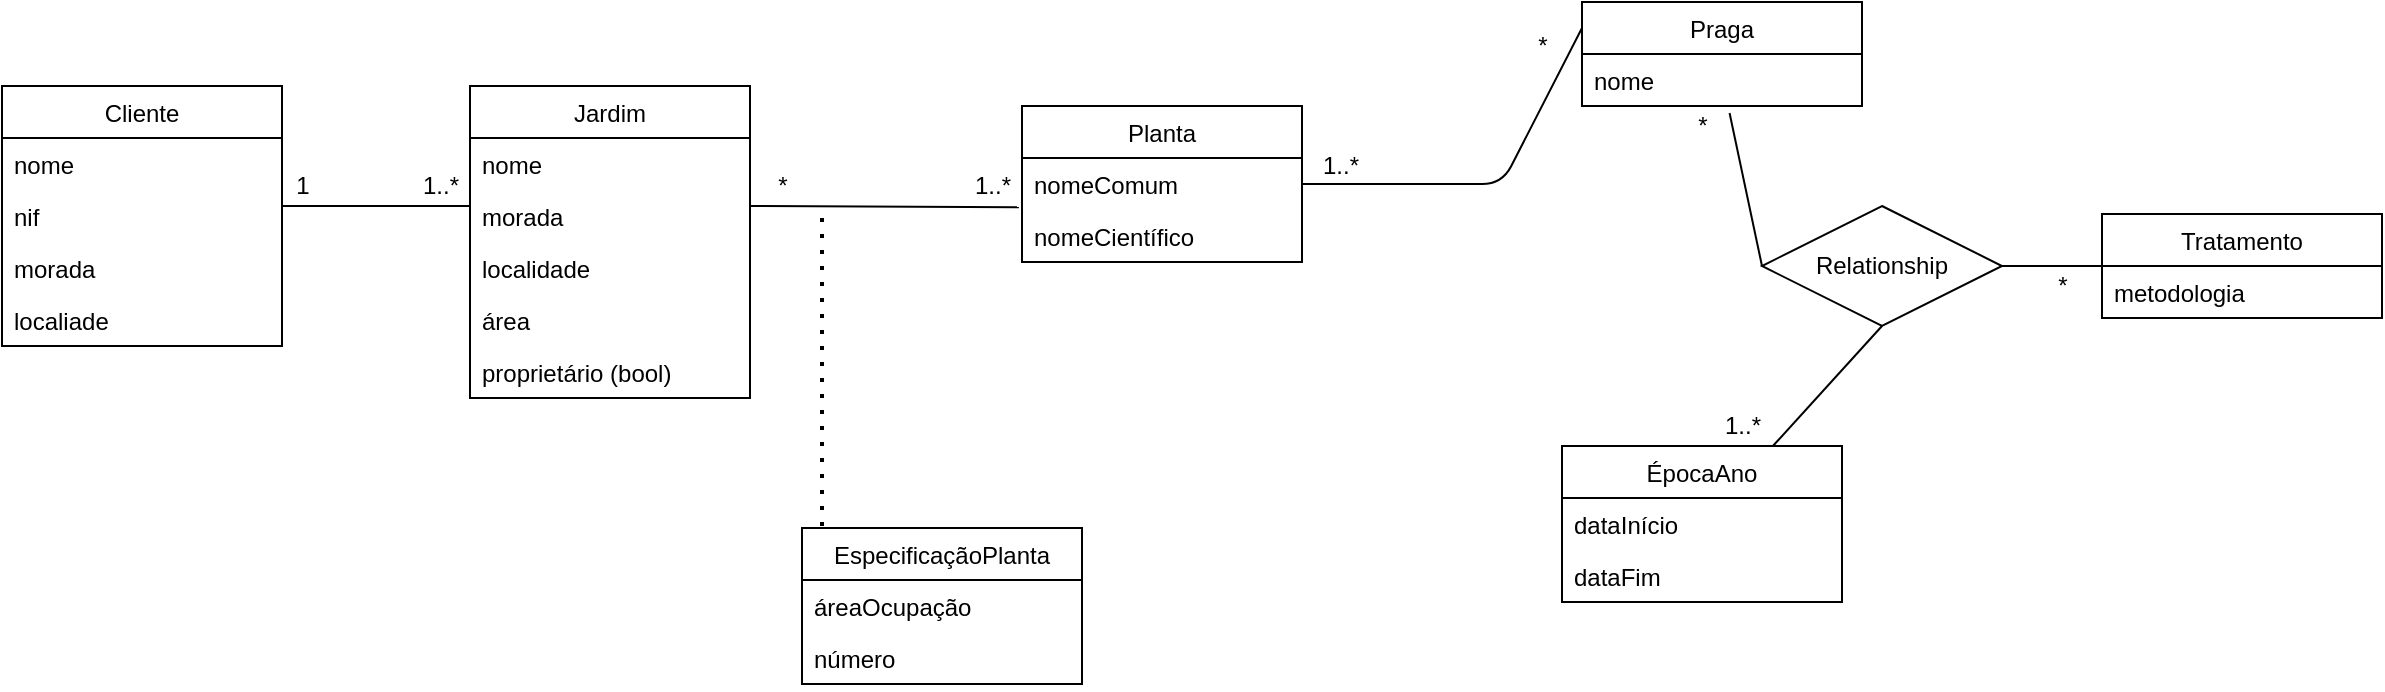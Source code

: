 <mxfile version="14.4.2" type="device"><diagram id="lZBhsay_3_AuSrndhIEM" name="Page-1"><mxGraphModel dx="1221" dy="645" grid="1" gridSize="10" guides="1" tooltips="1" connect="1" arrows="1" fold="1" page="1" pageScale="1" pageWidth="827" pageHeight="1169" math="0" shadow="0"><root><mxCell id="0"/><mxCell id="1" parent="0"/><mxCell id="I-yicv9jdQP6VU9NY00e-1" value="Cliente" style="swimlane;fontStyle=0;childLayout=stackLayout;horizontal=1;startSize=26;fillColor=none;horizontalStack=0;resizeParent=1;resizeParentMax=0;resizeLast=0;collapsible=1;marginBottom=0;" parent="1" vertex="1"><mxGeometry x="110" y="130" width="140" height="130" as="geometry"/></mxCell><mxCell id="I-yicv9jdQP6VU9NY00e-2" value="nome" style="text;strokeColor=none;fillColor=none;align=left;verticalAlign=top;spacingLeft=4;spacingRight=4;overflow=hidden;rotatable=0;points=[[0,0.5],[1,0.5]];portConstraint=eastwest;" parent="I-yicv9jdQP6VU9NY00e-1" vertex="1"><mxGeometry y="26" width="140" height="26" as="geometry"/></mxCell><mxCell id="I-yicv9jdQP6VU9NY00e-3" value="nif" style="text;strokeColor=none;fillColor=none;align=left;verticalAlign=top;spacingLeft=4;spacingRight=4;overflow=hidden;rotatable=0;points=[[0,0.5],[1,0.5]];portConstraint=eastwest;" parent="I-yicv9jdQP6VU9NY00e-1" vertex="1"><mxGeometry y="52" width="140" height="26" as="geometry"/></mxCell><mxCell id="I-yicv9jdQP6VU9NY00e-4" value="morada" style="text;strokeColor=none;fillColor=none;align=left;verticalAlign=top;spacingLeft=4;spacingRight=4;overflow=hidden;rotatable=0;points=[[0,0.5],[1,0.5]];portConstraint=eastwest;" parent="I-yicv9jdQP6VU9NY00e-1" vertex="1"><mxGeometry y="78" width="140" height="26" as="geometry"/></mxCell><mxCell id="I-yicv9jdQP6VU9NY00e-5" value="localiade" style="text;strokeColor=none;fillColor=none;align=left;verticalAlign=top;spacingLeft=4;spacingRight=4;overflow=hidden;rotatable=0;points=[[0,0.5],[1,0.5]];portConstraint=eastwest;" parent="I-yicv9jdQP6VU9NY00e-1" vertex="1"><mxGeometry y="104" width="140" height="26" as="geometry"/></mxCell><mxCell id="I-yicv9jdQP6VU9NY00e-6" value="Jardim" style="swimlane;fontStyle=0;childLayout=stackLayout;horizontal=1;startSize=26;fillColor=none;horizontalStack=0;resizeParent=1;resizeParentMax=0;resizeLast=0;collapsible=1;marginBottom=0;" parent="1" vertex="1"><mxGeometry x="344" y="130" width="140" height="156" as="geometry"/></mxCell><mxCell id="I-yicv9jdQP6VU9NY00e-7" value="nome" style="text;strokeColor=none;fillColor=none;align=left;verticalAlign=top;spacingLeft=4;spacingRight=4;overflow=hidden;rotatable=0;points=[[0,0.5],[1,0.5]];portConstraint=eastwest;" parent="I-yicv9jdQP6VU9NY00e-6" vertex="1"><mxGeometry y="26" width="140" height="26" as="geometry"/></mxCell><mxCell id="I-yicv9jdQP6VU9NY00e-8" value="morada" style="text;strokeColor=none;fillColor=none;align=left;verticalAlign=top;spacingLeft=4;spacingRight=4;overflow=hidden;rotatable=0;points=[[0,0.5],[1,0.5]];portConstraint=eastwest;" parent="I-yicv9jdQP6VU9NY00e-6" vertex="1"><mxGeometry y="52" width="140" height="26" as="geometry"/></mxCell><mxCell id="I-yicv9jdQP6VU9NY00e-9" value="localidade" style="text;strokeColor=none;fillColor=none;align=left;verticalAlign=top;spacingLeft=4;spacingRight=4;overflow=hidden;rotatable=0;points=[[0,0.5],[1,0.5]];portConstraint=eastwest;" parent="I-yicv9jdQP6VU9NY00e-6" vertex="1"><mxGeometry y="78" width="140" height="26" as="geometry"/></mxCell><mxCell id="I-yicv9jdQP6VU9NY00e-10" value="área" style="text;strokeColor=none;fillColor=none;align=left;verticalAlign=top;spacingLeft=4;spacingRight=4;overflow=hidden;rotatable=0;points=[[0,0.5],[1,0.5]];portConstraint=eastwest;" parent="I-yicv9jdQP6VU9NY00e-6" vertex="1"><mxGeometry y="104" width="140" height="26" as="geometry"/></mxCell><mxCell id="I-yicv9jdQP6VU9NY00e-11" value="proprietário (bool)" style="text;strokeColor=none;fillColor=none;align=left;verticalAlign=top;spacingLeft=4;spacingRight=4;overflow=hidden;rotatable=0;points=[[0,0.5],[1,0.5]];portConstraint=eastwest;" parent="I-yicv9jdQP6VU9NY00e-6" vertex="1"><mxGeometry y="130" width="140" height="26" as="geometry"/></mxCell><mxCell id="I-yicv9jdQP6VU9NY00e-12" value="" style="endArrow=none;html=1;entryX=0;entryY=0.308;entryDx=0;entryDy=0;entryPerimeter=0;" parent="1" target="I-yicv9jdQP6VU9NY00e-8" edge="1"><mxGeometry width="50" height="50" relative="1" as="geometry"><mxPoint x="250" y="190" as="sourcePoint"/><mxPoint x="440" y="260" as="targetPoint"/></mxGeometry></mxCell><mxCell id="I-yicv9jdQP6VU9NY00e-14" value="1" style="text;html=1;align=center;verticalAlign=middle;resizable=0;points=[];autosize=1;" parent="1" vertex="1"><mxGeometry x="250" y="170" width="20" height="20" as="geometry"/></mxCell><mxCell id="I-yicv9jdQP6VU9NY00e-15" value="1..*" style="text;html=1;align=center;verticalAlign=middle;resizable=0;points=[];autosize=1;" parent="1" vertex="1"><mxGeometry x="314" y="170" width="30" height="20" as="geometry"/></mxCell><mxCell id="I-yicv9jdQP6VU9NY00e-16" value="Planta" style="swimlane;fontStyle=0;childLayout=stackLayout;horizontal=1;startSize=26;fillColor=none;horizontalStack=0;resizeParent=1;resizeParentMax=0;resizeLast=0;collapsible=1;marginBottom=0;" parent="1" vertex="1"><mxGeometry x="620" y="140" width="140" height="78" as="geometry"/></mxCell><mxCell id="I-yicv9jdQP6VU9NY00e-17" value="nomeComum&#10;" style="text;strokeColor=none;fillColor=none;align=left;verticalAlign=top;spacingLeft=4;spacingRight=4;overflow=hidden;rotatable=0;points=[[0,0.5],[1,0.5]];portConstraint=eastwest;" parent="I-yicv9jdQP6VU9NY00e-16" vertex="1"><mxGeometry y="26" width="140" height="26" as="geometry"/></mxCell><mxCell id="I-yicv9jdQP6VU9NY00e-18" value="nomeCientífico" style="text;strokeColor=none;fillColor=none;align=left;verticalAlign=top;spacingLeft=4;spacingRight=4;overflow=hidden;rotatable=0;points=[[0,0.5],[1,0.5]];portConstraint=eastwest;" parent="I-yicv9jdQP6VU9NY00e-16" vertex="1"><mxGeometry y="52" width="140" height="26" as="geometry"/></mxCell><mxCell id="I-yicv9jdQP6VU9NY00e-20" value="" style="endArrow=none;html=1;entryX=-0.011;entryY=-0.054;entryDx=0;entryDy=0;entryPerimeter=0;" parent="1" target="I-yicv9jdQP6VU9NY00e-18" edge="1"><mxGeometry width="50" height="50" relative="1" as="geometry"><mxPoint x="484" y="190" as="sourcePoint"/><mxPoint x="440" y="260" as="targetPoint"/></mxGeometry></mxCell><mxCell id="I-yicv9jdQP6VU9NY00e-21" value="" style="endArrow=none;dashed=1;html=1;dashPattern=1 3;strokeWidth=2;" parent="1" edge="1"><mxGeometry width="50" height="50" relative="1" as="geometry"><mxPoint x="520" y="350" as="sourcePoint"/><mxPoint x="520" y="190" as="targetPoint"/></mxGeometry></mxCell><mxCell id="I-yicv9jdQP6VU9NY00e-22" value="EspecificaçãoPlanta" style="swimlane;fontStyle=0;childLayout=stackLayout;horizontal=1;startSize=26;fillColor=none;horizontalStack=0;resizeParent=1;resizeParentMax=0;resizeLast=0;collapsible=1;marginBottom=0;" parent="1" vertex="1"><mxGeometry x="510" y="351" width="140" height="78" as="geometry"/></mxCell><mxCell id="I-yicv9jdQP6VU9NY00e-23" value="áreaOcupação" style="text;strokeColor=none;fillColor=none;align=left;verticalAlign=top;spacingLeft=4;spacingRight=4;overflow=hidden;rotatable=0;points=[[0,0.5],[1,0.5]];portConstraint=eastwest;" parent="I-yicv9jdQP6VU9NY00e-22" vertex="1"><mxGeometry y="26" width="140" height="26" as="geometry"/></mxCell><mxCell id="I-yicv9jdQP6VU9NY00e-24" value="número" style="text;strokeColor=none;fillColor=none;align=left;verticalAlign=top;spacingLeft=4;spacingRight=4;overflow=hidden;rotatable=0;points=[[0,0.5],[1,0.5]];portConstraint=eastwest;" parent="I-yicv9jdQP6VU9NY00e-22" vertex="1"><mxGeometry y="52" width="140" height="26" as="geometry"/></mxCell><mxCell id="I-yicv9jdQP6VU9NY00e-26" value="1..*" style="text;html=1;align=center;verticalAlign=middle;resizable=0;points=[];autosize=1;" parent="1" vertex="1"><mxGeometry x="590" y="170" width="30" height="20" as="geometry"/></mxCell><mxCell id="I-yicv9jdQP6VU9NY00e-30" value="*" style="text;html=1;align=center;verticalAlign=middle;resizable=0;points=[];autosize=1;" parent="1" vertex="1"><mxGeometry x="490" y="170" width="20" height="20" as="geometry"/></mxCell><mxCell id="I-yicv9jdQP6VU9NY00e-31" value="Praga" style="swimlane;fontStyle=0;childLayout=stackLayout;horizontal=1;startSize=26;fillColor=none;horizontalStack=0;resizeParent=1;resizeParentMax=0;resizeLast=0;collapsible=1;marginBottom=0;" parent="1" vertex="1"><mxGeometry x="900" y="88" width="140" height="52" as="geometry"/></mxCell><mxCell id="I-yicv9jdQP6VU9NY00e-32" value="nome" style="text;strokeColor=none;fillColor=none;align=left;verticalAlign=top;spacingLeft=4;spacingRight=4;overflow=hidden;rotatable=0;points=[[0,0.5],[1,0.5]];portConstraint=eastwest;" parent="I-yicv9jdQP6VU9NY00e-31" vertex="1"><mxGeometry y="26" width="140" height="26" as="geometry"/></mxCell><mxCell id="I-yicv9jdQP6VU9NY00e-35" value="" style="endArrow=none;html=1;entryX=0;entryY=0.25;entryDx=0;entryDy=0;exitX=1;exitY=0.5;exitDx=0;exitDy=0;" parent="1" source="I-yicv9jdQP6VU9NY00e-17" target="I-yicv9jdQP6VU9NY00e-31" edge="1"><mxGeometry width="50" height="50" relative="1" as="geometry"><mxPoint x="570" y="300" as="sourcePoint"/><mxPoint x="620" y="250" as="targetPoint"/><Array as="points"><mxPoint x="860" y="179"/></Array></mxGeometry></mxCell><mxCell id="I-yicv9jdQP6VU9NY00e-36" value="1..*" style="text;html=1;align=center;verticalAlign=middle;resizable=0;points=[];autosize=1;" parent="1" vertex="1"><mxGeometry x="764" y="160" width="30" height="20" as="geometry"/></mxCell><mxCell id="I-yicv9jdQP6VU9NY00e-37" value="*" style="text;html=1;align=center;verticalAlign=middle;resizable=0;points=[];autosize=1;" parent="1" vertex="1"><mxGeometry x="870" y="100" width="20" height="20" as="geometry"/></mxCell><mxCell id="I-yicv9jdQP6VU9NY00e-38" value="ÉpocaAno" style="swimlane;fontStyle=0;childLayout=stackLayout;horizontal=1;startSize=26;fillColor=none;horizontalStack=0;resizeParent=1;resizeParentMax=0;resizeLast=0;collapsible=1;marginBottom=0;" parent="1" vertex="1"><mxGeometry x="890" y="310" width="140" height="78" as="geometry"/></mxCell><mxCell id="I-yicv9jdQP6VU9NY00e-39" value="dataInício" style="text;strokeColor=none;fillColor=none;align=left;verticalAlign=top;spacingLeft=4;spacingRight=4;overflow=hidden;rotatable=0;points=[[0,0.5],[1,0.5]];portConstraint=eastwest;" parent="I-yicv9jdQP6VU9NY00e-38" vertex="1"><mxGeometry y="26" width="140" height="26" as="geometry"/></mxCell><mxCell id="I-yicv9jdQP6VU9NY00e-40" value="dataFim" style="text;strokeColor=none;fillColor=none;align=left;verticalAlign=top;spacingLeft=4;spacingRight=4;overflow=hidden;rotatable=0;points=[[0,0.5],[1,0.5]];portConstraint=eastwest;" parent="I-yicv9jdQP6VU9NY00e-38" vertex="1"><mxGeometry y="52" width="140" height="26" as="geometry"/></mxCell><mxCell id="I-yicv9jdQP6VU9NY00e-42" value="" style="endArrow=none;html=1;entryX=0.5;entryY=1;entryDx=0;entryDy=0;" parent="1" source="I-yicv9jdQP6VU9NY00e-38" edge="1" target="WGs8BBd1ldiZ4YQk4jtK-2"><mxGeometry width="50" height="50" relative="1" as="geometry"><mxPoint x="983" y="308" as="sourcePoint"/><mxPoint x="1070" y="280" as="targetPoint"/></mxGeometry></mxCell><mxCell id="I-yicv9jdQP6VU9NY00e-44" value="Tratamento" style="swimlane;fontStyle=0;childLayout=stackLayout;horizontal=1;startSize=26;fillColor=none;horizontalStack=0;resizeParent=1;resizeParentMax=0;resizeLast=0;collapsible=1;marginBottom=0;" parent="1" vertex="1"><mxGeometry x="1160" y="194" width="140" height="52" as="geometry"/></mxCell><mxCell id="I-yicv9jdQP6VU9NY00e-45" value="metodologia" style="text;strokeColor=none;fillColor=none;align=left;verticalAlign=top;spacingLeft=4;spacingRight=4;overflow=hidden;rotatable=0;points=[[0,0.5],[1,0.5]];portConstraint=eastwest;" parent="I-yicv9jdQP6VU9NY00e-44" vertex="1"><mxGeometry y="26" width="140" height="26" as="geometry"/></mxCell><mxCell id="I-yicv9jdQP6VU9NY00e-47" value="1..*" style="text;html=1;align=center;verticalAlign=middle;resizable=0;points=[];autosize=1;" parent="1" vertex="1"><mxGeometry x="910" y="290" width="140" height="20" as="geometry"/></mxCell><mxCell id="I-yicv9jdQP6VU9NY00e-48" value="*" style="text;html=1;align=center;verticalAlign=middle;resizable=0;points=[];autosize=1;" parent="1" vertex="1"><mxGeometry x="950" y="140" width="20" height="20" as="geometry"/></mxCell><mxCell id="WGs8BBd1ldiZ4YQk4jtK-2" value="Relationship" style="shape=rhombus;perimeter=rhombusPerimeter;whiteSpace=wrap;html=1;align=center;" vertex="1" parent="1"><mxGeometry x="990" y="190" width="120" height="60" as="geometry"/></mxCell><mxCell id="WGs8BBd1ldiZ4YQk4jtK-3" value="" style="endArrow=none;html=1;exitX=1;exitY=0.5;exitDx=0;exitDy=0;entryX=0;entryY=0.5;entryDx=0;entryDy=0;" edge="1" parent="1" source="WGs8BBd1ldiZ4YQk4jtK-2" target="I-yicv9jdQP6VU9NY00e-44"><mxGeometry width="50" height="50" relative="1" as="geometry"><mxPoint x="1120" y="180" as="sourcePoint"/><mxPoint x="1170" y="130" as="targetPoint"/></mxGeometry></mxCell><mxCell id="WGs8BBd1ldiZ4YQk4jtK-4" value="" style="endArrow=none;html=1;entryX=0;entryY=0.5;entryDx=0;entryDy=0;exitX=0.527;exitY=1.133;exitDx=0;exitDy=0;exitPerimeter=0;" edge="1" parent="1" source="I-yicv9jdQP6VU9NY00e-32" target="WGs8BBd1ldiZ4YQk4jtK-2"><mxGeometry width="50" height="50" relative="1" as="geometry"><mxPoint x="950" y="230" as="sourcePoint"/><mxPoint x="1000" y="180" as="targetPoint"/></mxGeometry></mxCell><mxCell id="WGs8BBd1ldiZ4YQk4jtK-5" value="*" style="text;html=1;align=center;verticalAlign=middle;resizable=0;points=[];autosize=1;" vertex="1" parent="1"><mxGeometry x="1130" y="220" width="20" height="20" as="geometry"/></mxCell></root></mxGraphModel></diagram></mxfile>